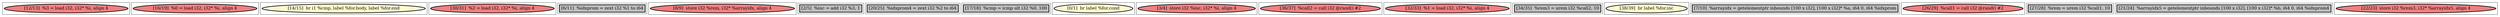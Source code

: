 
digraph G {





subgraph cluster18 {


node403 [penwidth=3.0,fontsize=20,fillcolor=lightcoral,label="[12/13]  %3 = load i32, i32* %i, align 4",shape=ellipse,style=filled ]



}

subgraph cluster16 {


node401 [penwidth=3.0,fontsize=20,fillcolor=lightcoral,label="[16/19]  %0 = load i32, i32* %i, align 4",shape=ellipse,style=filled ]



}

subgraph cluster17 {


node402 [penwidth=3.0,fontsize=20,fillcolor=lemonchiffon,label="[14/15]  br i1 %cmp, label %for.body, label %for.end",shape=ellipse,style=filled ]



}

subgraph cluster4 {


node389 [penwidth=3.0,fontsize=20,fillcolor=lightcoral,label="[30/31]  %2 = load i32, i32* %i, align 4",shape=ellipse,style=filled ]



}

subgraph cluster3 {


node388 [penwidth=3.0,fontsize=20,fillcolor=grey,label="[6/11]  %idxprom = zext i32 %1 to i64",shape=rectangle,style=filled ]



}

subgraph cluster2 {


node387 [penwidth=3.0,fontsize=20,fillcolor=lightcoral,label="[8/9]  store i32 %rem, i32* %arrayidx, align 4",shape=ellipse,style=filled ]



}

subgraph cluster1 {


node386 [penwidth=3.0,fontsize=20,fillcolor=grey,label="[2/5]  %inc = add i32 %3, 1",shape=rectangle,style=filled ]



}

subgraph cluster12 {


node397 [penwidth=3.0,fontsize=20,fillcolor=grey,label="[20/25]  %idxprom4 = zext i32 %2 to i64",shape=rectangle,style=filled ]



}

subgraph cluster5 {


node390 [penwidth=3.0,fontsize=20,fillcolor=grey,label="[17/18]  %cmp = icmp ult i32 %0, 100",shape=rectangle,style=filled ]



}

subgraph cluster0 {


node385 [penwidth=3.0,fontsize=20,fillcolor=lemonchiffon,label="[0/1]  br label %for.cond",shape=ellipse,style=filled ]



}

subgraph cluster6 {


node391 [penwidth=3.0,fontsize=20,fillcolor=lightcoral,label="[3/4]  store i32 %inc, i32* %i, align 4",shape=ellipse,style=filled ]



}

subgraph cluster14 {


node399 [penwidth=3.0,fontsize=20,fillcolor=lightcoral,label="[36/37]  %call2 = call i32 @rand() #2",shape=ellipse,style=filled ]



}

subgraph cluster7 {


node392 [penwidth=3.0,fontsize=20,fillcolor=lightcoral,label="[32/33]  %1 = load i32, i32* %i, align 4",shape=ellipse,style=filled ]



}

subgraph cluster8 {


node393 [penwidth=3.0,fontsize=20,fillcolor=grey,label="[34/35]  %rem3 = urem i32 %call2, 10",shape=rectangle,style=filled ]



}

subgraph cluster9 {


node394 [penwidth=3.0,fontsize=20,fillcolor=lemonchiffon,label="[38/39]  br label %for.inc",shape=ellipse,style=filled ]



}

subgraph cluster19 {


node404 [penwidth=3.0,fontsize=20,fillcolor=grey,label="[7/10]  %arrayidx = getelementptr inbounds [100 x i32], [100 x i32]* %a, i64 0, i64 %idxprom",shape=rectangle,style=filled ]



}

subgraph cluster10 {


node395 [penwidth=3.0,fontsize=20,fillcolor=lightcoral,label="[26/29]  %call1 = call i32 @rand() #2",shape=ellipse,style=filled ]



}

subgraph cluster11 {


node396 [penwidth=3.0,fontsize=20,fillcolor=grey,label="[27/28]  %rem = urem i32 %call1, 10",shape=rectangle,style=filled ]



}

subgraph cluster13 {


node398 [penwidth=3.0,fontsize=20,fillcolor=grey,label="[21/24]  %arrayidx5 = getelementptr inbounds [100 x i32], [100 x i32]* %b, i64 0, i64 %idxprom4",shape=rectangle,style=filled ]



}

subgraph cluster15 {


node400 [penwidth=3.0,fontsize=20,fillcolor=lightcoral,label="[22/23]  store i32 %rem3, i32* %arrayidx5, align 4",shape=ellipse,style=filled ]



}

}
